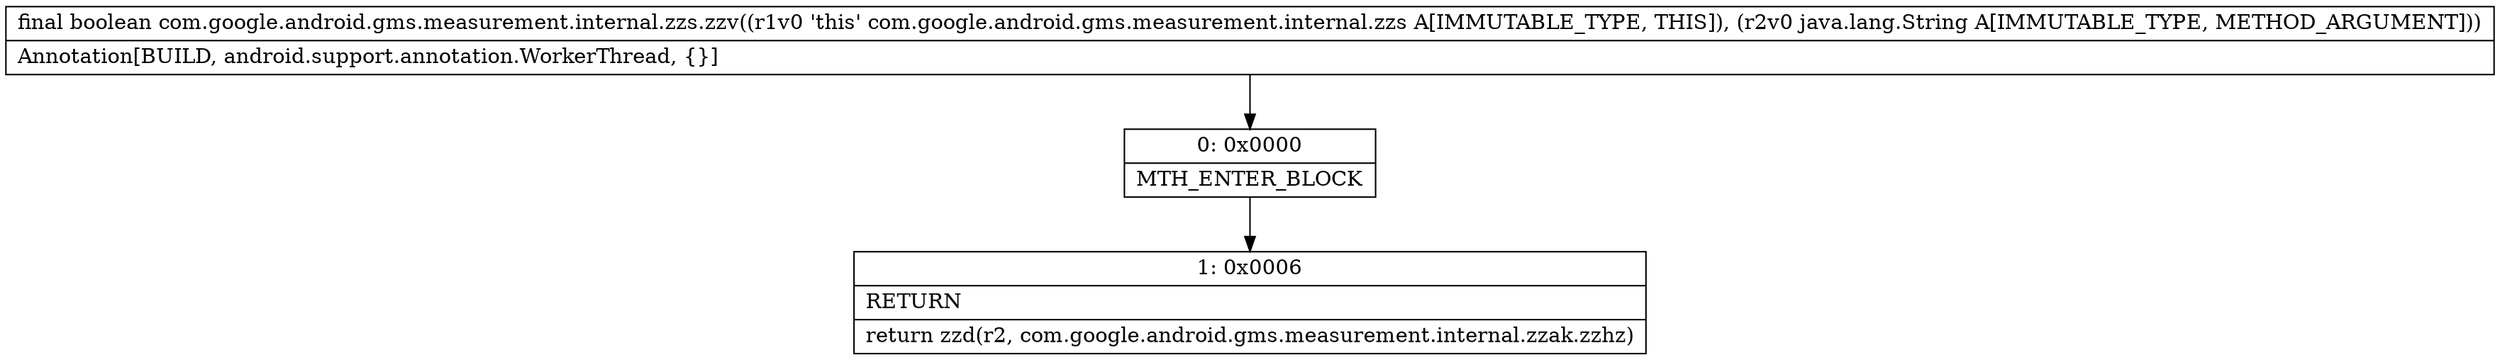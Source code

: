 digraph "CFG forcom.google.android.gms.measurement.internal.zzs.zzv(Ljava\/lang\/String;)Z" {
Node_0 [shape=record,label="{0\:\ 0x0000|MTH_ENTER_BLOCK\l}"];
Node_1 [shape=record,label="{1\:\ 0x0006|RETURN\l|return zzd(r2, com.google.android.gms.measurement.internal.zzak.zzhz)\l}"];
MethodNode[shape=record,label="{final boolean com.google.android.gms.measurement.internal.zzs.zzv((r1v0 'this' com.google.android.gms.measurement.internal.zzs A[IMMUTABLE_TYPE, THIS]), (r2v0 java.lang.String A[IMMUTABLE_TYPE, METHOD_ARGUMENT]))  | Annotation[BUILD, android.support.annotation.WorkerThread, \{\}]\l}"];
MethodNode -> Node_0;
Node_0 -> Node_1;
}

